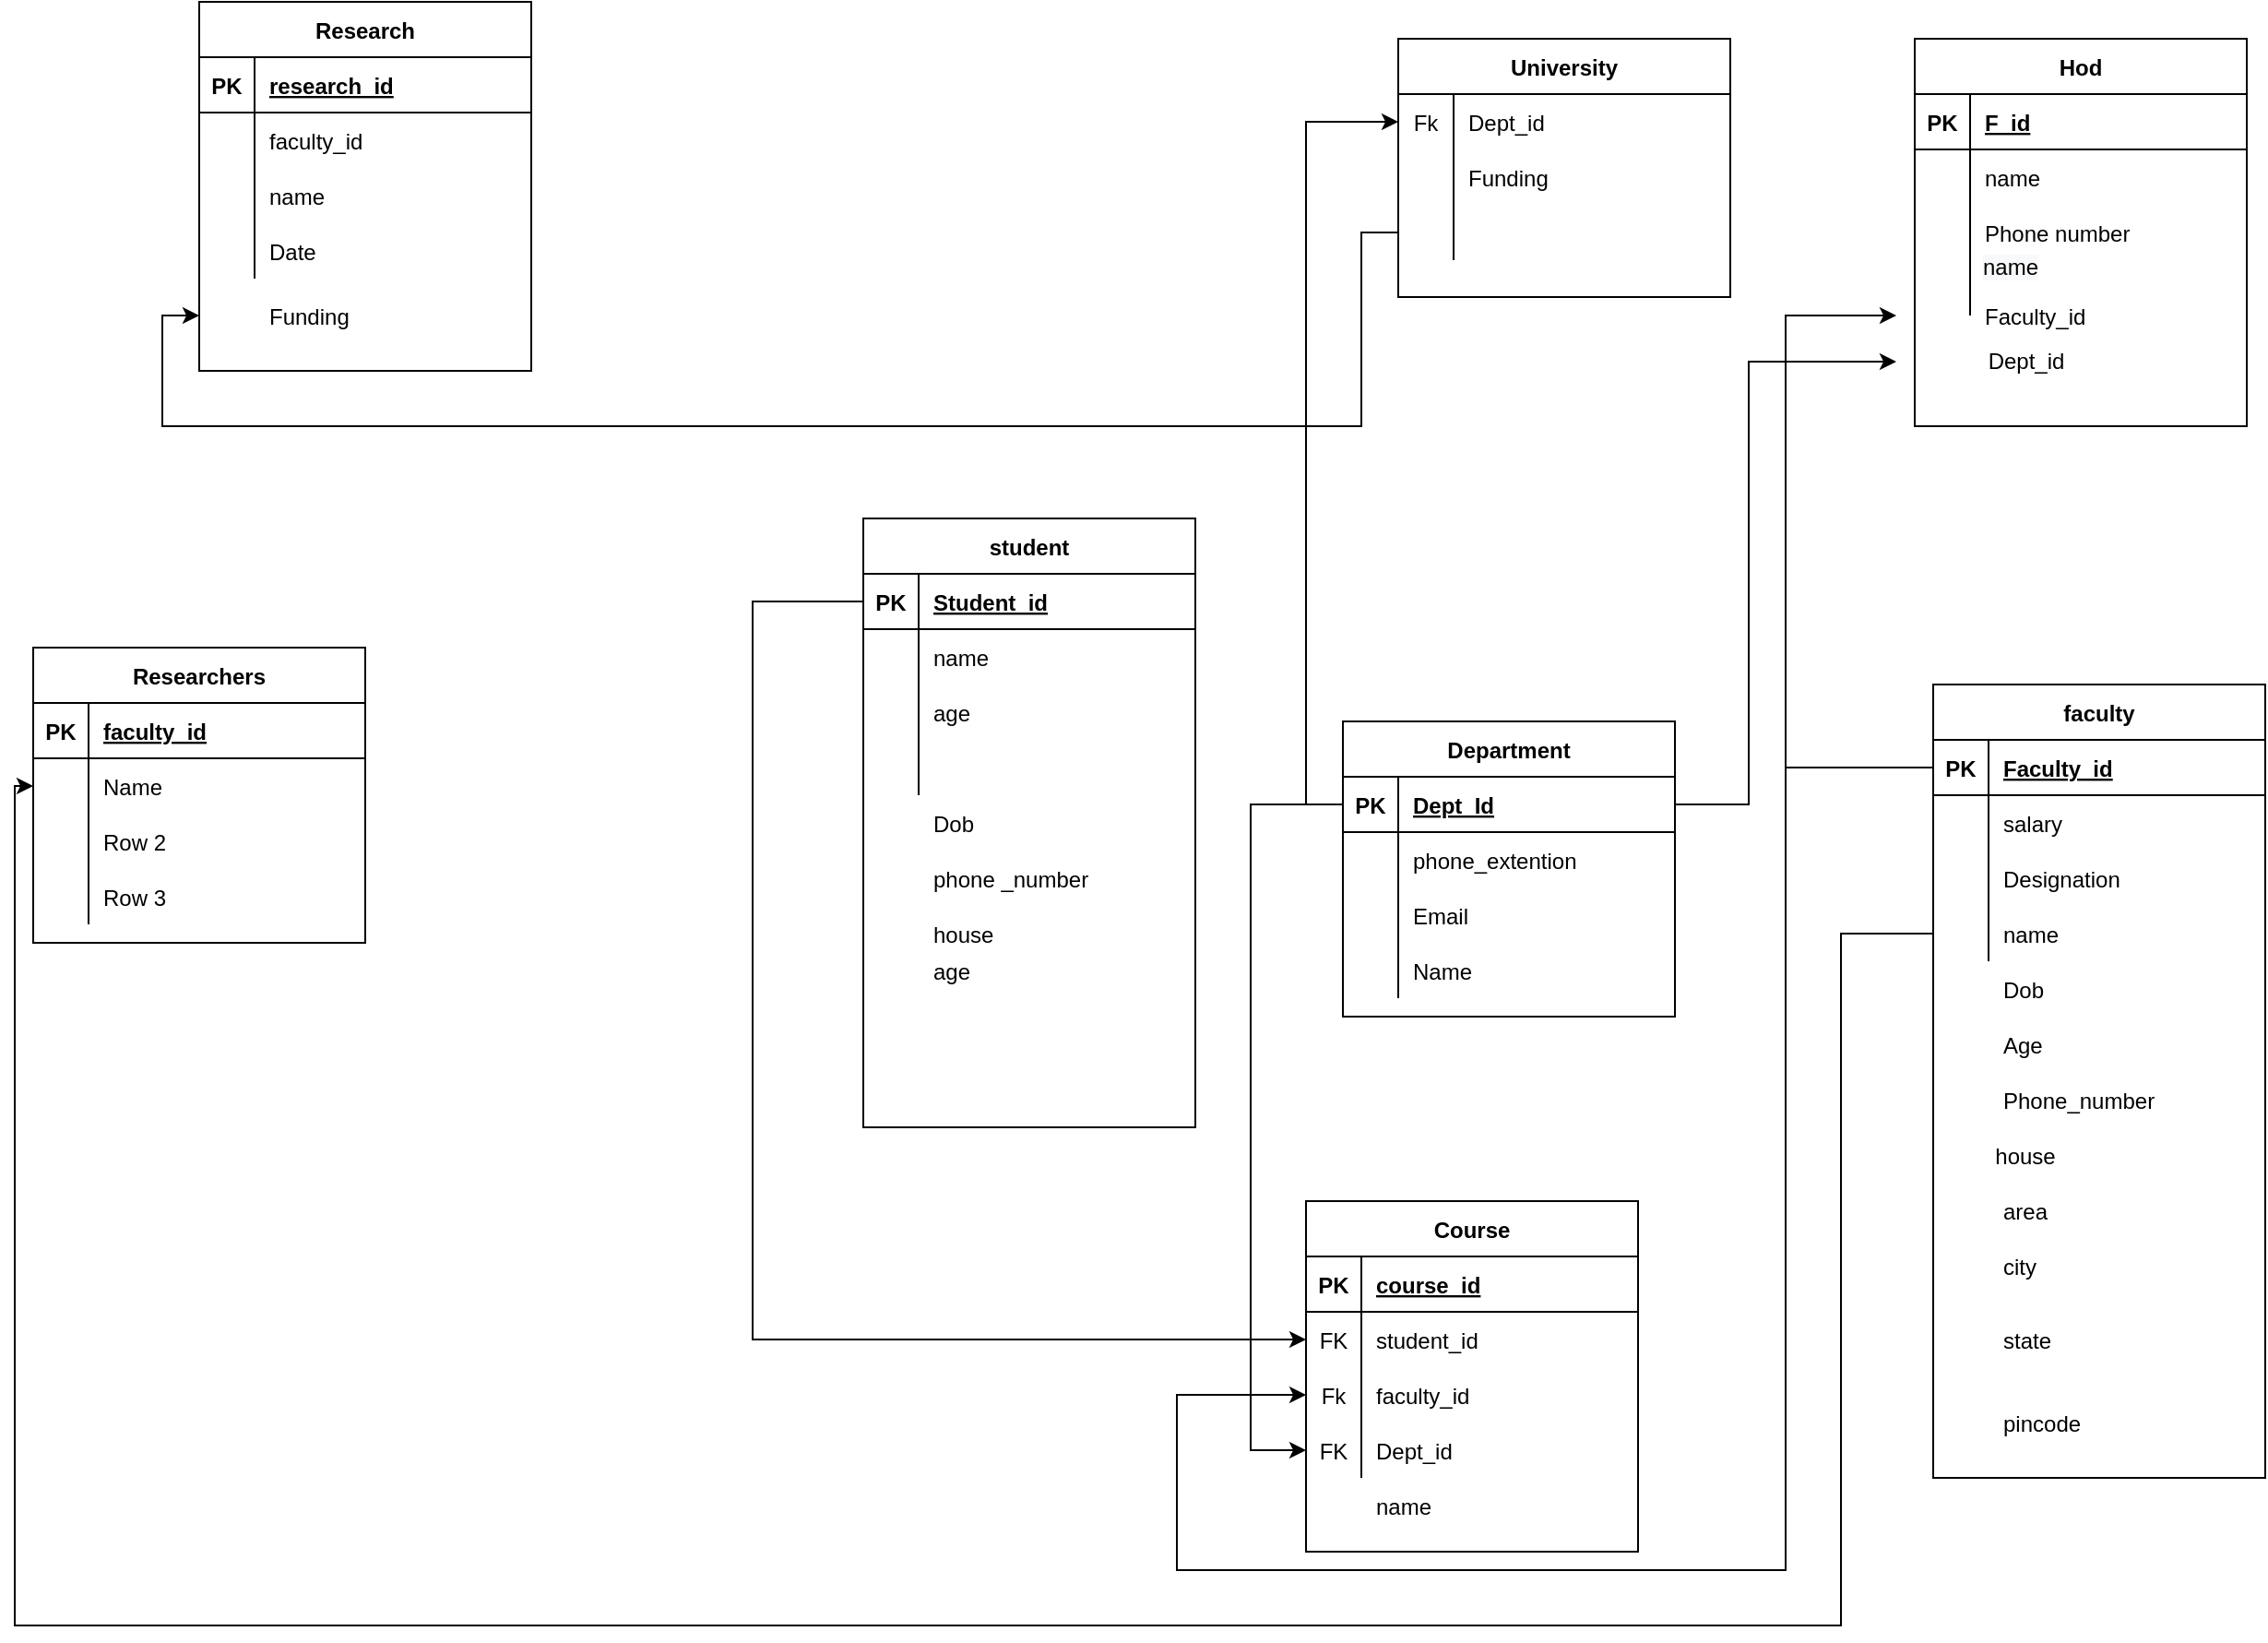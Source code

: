 <mxfile version="14.7.4" type="github">
  <diagram id="AIzQV7zUeaNafmBLSvh0" name="Page-1">
    <mxGraphModel dx="2475" dy="935" grid="1" gridSize="10" guides="1" tooltips="1" connect="1" arrows="1" fold="1" page="1" pageScale="1" pageWidth="850" pageHeight="1100" math="0" shadow="0">
      <root>
        <mxCell id="0" />
        <mxCell id="1" parent="0" />
        <mxCell id="xS_lr7cDpIve7zk9qNYF-29" value="student" style="shape=table;startSize=30;container=1;collapsible=1;childLayout=tableLayout;fixedRows=1;rowLines=0;fontStyle=1;align=center;resizeLast=1;" parent="1" vertex="1">
          <mxGeometry x="40" y="290" width="180" height="330" as="geometry" />
        </mxCell>
        <mxCell id="xS_lr7cDpIve7zk9qNYF-30" value="" style="shape=partialRectangle;collapsible=0;dropTarget=0;pointerEvents=0;fillColor=none;top=0;left=0;bottom=1;right=0;points=[[0,0.5],[1,0.5]];portConstraint=eastwest;" parent="xS_lr7cDpIve7zk9qNYF-29" vertex="1">
          <mxGeometry y="30" width="180" height="30" as="geometry" />
        </mxCell>
        <mxCell id="xS_lr7cDpIve7zk9qNYF-31" value="PK" style="shape=partialRectangle;connectable=0;fillColor=none;top=0;left=0;bottom=0;right=0;fontStyle=1;overflow=hidden;" parent="xS_lr7cDpIve7zk9qNYF-30" vertex="1">
          <mxGeometry width="30" height="30" as="geometry" />
        </mxCell>
        <mxCell id="xS_lr7cDpIve7zk9qNYF-32" value="Student_id" style="shape=partialRectangle;connectable=0;fillColor=none;top=0;left=0;bottom=0;right=0;align=left;spacingLeft=6;fontStyle=5;overflow=hidden;" parent="xS_lr7cDpIve7zk9qNYF-30" vertex="1">
          <mxGeometry x="30" width="150" height="30" as="geometry" />
        </mxCell>
        <mxCell id="xS_lr7cDpIve7zk9qNYF-33" value="" style="shape=partialRectangle;collapsible=0;dropTarget=0;pointerEvents=0;fillColor=none;top=0;left=0;bottom=0;right=0;points=[[0,0.5],[1,0.5]];portConstraint=eastwest;" parent="xS_lr7cDpIve7zk9qNYF-29" vertex="1">
          <mxGeometry y="60" width="180" height="30" as="geometry" />
        </mxCell>
        <mxCell id="xS_lr7cDpIve7zk9qNYF-34" value="" style="shape=partialRectangle;connectable=0;fillColor=none;top=0;left=0;bottom=0;right=0;editable=1;overflow=hidden;" parent="xS_lr7cDpIve7zk9qNYF-33" vertex="1">
          <mxGeometry width="30" height="30" as="geometry" />
        </mxCell>
        <mxCell id="xS_lr7cDpIve7zk9qNYF-35" value="name" style="shape=partialRectangle;connectable=0;fillColor=none;top=0;left=0;bottom=0;right=0;align=left;spacingLeft=6;overflow=hidden;" parent="xS_lr7cDpIve7zk9qNYF-33" vertex="1">
          <mxGeometry x="30" width="150" height="30" as="geometry" />
        </mxCell>
        <mxCell id="xS_lr7cDpIve7zk9qNYF-36" value="" style="shape=partialRectangle;collapsible=0;dropTarget=0;pointerEvents=0;fillColor=none;top=0;left=0;bottom=0;right=0;points=[[0,0.5],[1,0.5]];portConstraint=eastwest;" parent="xS_lr7cDpIve7zk9qNYF-29" vertex="1">
          <mxGeometry y="90" width="180" height="30" as="geometry" />
        </mxCell>
        <mxCell id="xS_lr7cDpIve7zk9qNYF-37" value="" style="shape=partialRectangle;connectable=0;fillColor=none;top=0;left=0;bottom=0;right=0;editable=1;overflow=hidden;" parent="xS_lr7cDpIve7zk9qNYF-36" vertex="1">
          <mxGeometry width="30" height="30" as="geometry" />
        </mxCell>
        <mxCell id="xS_lr7cDpIve7zk9qNYF-38" value="age" style="shape=partialRectangle;connectable=0;fillColor=none;top=0;left=0;bottom=0;right=0;align=left;spacingLeft=6;overflow=hidden;" parent="xS_lr7cDpIve7zk9qNYF-36" vertex="1">
          <mxGeometry x="30" width="150" height="30" as="geometry" />
        </mxCell>
        <mxCell id="xS_lr7cDpIve7zk9qNYF-39" value="" style="shape=partialRectangle;collapsible=0;dropTarget=0;pointerEvents=0;fillColor=none;top=0;left=0;bottom=0;right=0;points=[[0,0.5],[1,0.5]];portConstraint=eastwest;" parent="xS_lr7cDpIve7zk9qNYF-29" vertex="1">
          <mxGeometry y="120" width="180" height="30" as="geometry" />
        </mxCell>
        <mxCell id="xS_lr7cDpIve7zk9qNYF-40" value="" style="shape=partialRectangle;connectable=0;fillColor=none;top=0;left=0;bottom=0;right=0;editable=1;overflow=hidden;" parent="xS_lr7cDpIve7zk9qNYF-39" vertex="1">
          <mxGeometry width="30" height="30" as="geometry" />
        </mxCell>
        <mxCell id="xS_lr7cDpIve7zk9qNYF-41" value="" style="shape=partialRectangle;connectable=0;fillColor=none;top=0;left=0;bottom=0;right=0;align=left;spacingLeft=6;overflow=hidden;" parent="xS_lr7cDpIve7zk9qNYF-39" vertex="1">
          <mxGeometry x="30" width="150" height="30" as="geometry" />
        </mxCell>
        <mxCell id="xS_lr7cDpIve7zk9qNYF-46" value="faculty" style="shape=table;startSize=30;container=1;collapsible=1;childLayout=tableLayout;fixedRows=1;rowLines=0;fontStyle=1;align=center;resizeLast=1;" parent="1" vertex="1">
          <mxGeometry x="620" y="380" width="180" height="430" as="geometry" />
        </mxCell>
        <mxCell id="xS_lr7cDpIve7zk9qNYF-47" value="" style="shape=partialRectangle;collapsible=0;dropTarget=0;pointerEvents=0;fillColor=none;top=0;left=0;bottom=1;right=0;points=[[0,0.5],[1,0.5]];portConstraint=eastwest;" parent="xS_lr7cDpIve7zk9qNYF-46" vertex="1">
          <mxGeometry y="30" width="180" height="30" as="geometry" />
        </mxCell>
        <mxCell id="xS_lr7cDpIve7zk9qNYF-48" value="PK" style="shape=partialRectangle;connectable=0;fillColor=none;top=0;left=0;bottom=0;right=0;fontStyle=1;overflow=hidden;" parent="xS_lr7cDpIve7zk9qNYF-47" vertex="1">
          <mxGeometry width="30" height="30" as="geometry" />
        </mxCell>
        <mxCell id="xS_lr7cDpIve7zk9qNYF-49" value="Faculty_id" style="shape=partialRectangle;connectable=0;fillColor=none;top=0;left=0;bottom=0;right=0;align=left;spacingLeft=6;fontStyle=5;overflow=hidden;" parent="xS_lr7cDpIve7zk9qNYF-47" vertex="1">
          <mxGeometry x="30" width="150" height="30" as="geometry" />
        </mxCell>
        <mxCell id="xS_lr7cDpIve7zk9qNYF-50" value="" style="shape=partialRectangle;collapsible=0;dropTarget=0;pointerEvents=0;fillColor=none;top=0;left=0;bottom=0;right=0;points=[[0,0.5],[1,0.5]];portConstraint=eastwest;" parent="xS_lr7cDpIve7zk9qNYF-46" vertex="1">
          <mxGeometry y="60" width="180" height="30" as="geometry" />
        </mxCell>
        <mxCell id="xS_lr7cDpIve7zk9qNYF-51" value="" style="shape=partialRectangle;connectable=0;fillColor=none;top=0;left=0;bottom=0;right=0;editable=1;overflow=hidden;" parent="xS_lr7cDpIve7zk9qNYF-50" vertex="1">
          <mxGeometry width="30" height="30" as="geometry" />
        </mxCell>
        <mxCell id="xS_lr7cDpIve7zk9qNYF-52" value="salary" style="shape=partialRectangle;connectable=0;fillColor=none;top=0;left=0;bottom=0;right=0;align=left;spacingLeft=6;overflow=hidden;" parent="xS_lr7cDpIve7zk9qNYF-50" vertex="1">
          <mxGeometry x="30" width="150" height="30" as="geometry" />
        </mxCell>
        <mxCell id="xS_lr7cDpIve7zk9qNYF-53" value="" style="shape=partialRectangle;collapsible=0;dropTarget=0;pointerEvents=0;fillColor=none;top=0;left=0;bottom=0;right=0;points=[[0,0.5],[1,0.5]];portConstraint=eastwest;" parent="xS_lr7cDpIve7zk9qNYF-46" vertex="1">
          <mxGeometry y="90" width="180" height="30" as="geometry" />
        </mxCell>
        <mxCell id="xS_lr7cDpIve7zk9qNYF-54" value="" style="shape=partialRectangle;connectable=0;fillColor=none;top=0;left=0;bottom=0;right=0;editable=1;overflow=hidden;" parent="xS_lr7cDpIve7zk9qNYF-53" vertex="1">
          <mxGeometry width="30" height="30" as="geometry" />
        </mxCell>
        <mxCell id="xS_lr7cDpIve7zk9qNYF-55" value="Designation" style="shape=partialRectangle;connectable=0;fillColor=none;top=0;left=0;bottom=0;right=0;align=left;spacingLeft=6;overflow=hidden;" parent="xS_lr7cDpIve7zk9qNYF-53" vertex="1">
          <mxGeometry x="30" width="150" height="30" as="geometry" />
        </mxCell>
        <mxCell id="xS_lr7cDpIve7zk9qNYF-56" value="" style="shape=partialRectangle;collapsible=0;dropTarget=0;pointerEvents=0;fillColor=none;top=0;left=0;bottom=0;right=0;points=[[0,0.5],[1,0.5]];portConstraint=eastwest;" parent="xS_lr7cDpIve7zk9qNYF-46" vertex="1">
          <mxGeometry y="120" width="180" height="30" as="geometry" />
        </mxCell>
        <mxCell id="xS_lr7cDpIve7zk9qNYF-57" value="" style="shape=partialRectangle;connectable=0;fillColor=none;top=0;left=0;bottom=0;right=0;editable=1;overflow=hidden;" parent="xS_lr7cDpIve7zk9qNYF-56" vertex="1">
          <mxGeometry width="30" height="30" as="geometry" />
        </mxCell>
        <mxCell id="xS_lr7cDpIve7zk9qNYF-58" value="name" style="shape=partialRectangle;connectable=0;fillColor=none;top=0;left=0;bottom=0;right=0;align=left;spacingLeft=6;overflow=hidden;" parent="xS_lr7cDpIve7zk9qNYF-56" vertex="1">
          <mxGeometry x="30" width="150" height="30" as="geometry" />
        </mxCell>
        <mxCell id="xS_lr7cDpIve7zk9qNYF-59" value="" style="shape=partialRectangle;collapsible=0;dropTarget=0;pointerEvents=0;fillColor=none;top=0;left=0;bottom=0;right=0;points=[[0,0.5],[1,0.5]];portConstraint=eastwest;" parent="1" vertex="1">
          <mxGeometry x="620" y="530" width="180" height="30" as="geometry" />
        </mxCell>
        <mxCell id="xS_lr7cDpIve7zk9qNYF-60" value="" style="shape=partialRectangle;connectable=0;fillColor=none;top=0;left=0;bottom=0;right=0;editable=1;overflow=hidden;" parent="xS_lr7cDpIve7zk9qNYF-59" vertex="1">
          <mxGeometry width="30" height="30" as="geometry" />
        </mxCell>
        <mxCell id="xS_lr7cDpIve7zk9qNYF-61" value="Dob" style="shape=partialRectangle;connectable=0;fillColor=none;top=0;left=0;bottom=0;right=0;align=left;spacingLeft=6;overflow=hidden;" parent="xS_lr7cDpIve7zk9qNYF-59" vertex="1">
          <mxGeometry x="30" width="150" height="30" as="geometry" />
        </mxCell>
        <mxCell id="xS_lr7cDpIve7zk9qNYF-62" value="" style="shape=partialRectangle;collapsible=0;dropTarget=0;pointerEvents=0;fillColor=none;top=0;left=0;bottom=0;right=0;points=[[0,0.5],[1,0.5]];portConstraint=eastwest;" parent="1" vertex="1">
          <mxGeometry x="620" y="560" width="180" height="30" as="geometry" />
        </mxCell>
        <mxCell id="xS_lr7cDpIve7zk9qNYF-63" value="" style="shape=partialRectangle;connectable=0;fillColor=none;top=0;left=0;bottom=0;right=0;editable=1;overflow=hidden;" parent="xS_lr7cDpIve7zk9qNYF-62" vertex="1">
          <mxGeometry width="30" height="30" as="geometry" />
        </mxCell>
        <mxCell id="xS_lr7cDpIve7zk9qNYF-64" value="" style="shape=partialRectangle;connectable=0;fillColor=none;top=0;left=0;bottom=0;right=0;align=left;spacingLeft=6;overflow=hidden;" parent="xS_lr7cDpIve7zk9qNYF-62" vertex="1">
          <mxGeometry x="30" width="150" height="30" as="geometry" />
        </mxCell>
        <mxCell id="xS_lr7cDpIve7zk9qNYF-65" value="Course" style="shape=table;startSize=30;container=1;collapsible=1;childLayout=tableLayout;fixedRows=1;rowLines=0;fontStyle=1;align=center;resizeLast=1;" parent="1" vertex="1">
          <mxGeometry x="280" y="660" width="180" height="190" as="geometry" />
        </mxCell>
        <mxCell id="xS_lr7cDpIve7zk9qNYF-66" value="" style="shape=partialRectangle;collapsible=0;dropTarget=0;pointerEvents=0;fillColor=none;top=0;left=0;bottom=1;right=0;points=[[0,0.5],[1,0.5]];portConstraint=eastwest;" parent="xS_lr7cDpIve7zk9qNYF-65" vertex="1">
          <mxGeometry y="30" width="180" height="30" as="geometry" />
        </mxCell>
        <mxCell id="xS_lr7cDpIve7zk9qNYF-67" value="PK" style="shape=partialRectangle;connectable=0;fillColor=none;top=0;left=0;bottom=0;right=0;fontStyle=1;overflow=hidden;" parent="xS_lr7cDpIve7zk9qNYF-66" vertex="1">
          <mxGeometry width="30" height="30" as="geometry" />
        </mxCell>
        <mxCell id="xS_lr7cDpIve7zk9qNYF-68" value="course_id" style="shape=partialRectangle;connectable=0;fillColor=none;top=0;left=0;bottom=0;right=0;align=left;spacingLeft=6;fontStyle=5;overflow=hidden;" parent="xS_lr7cDpIve7zk9qNYF-66" vertex="1">
          <mxGeometry x="30" width="150" height="30" as="geometry" />
        </mxCell>
        <mxCell id="xS_lr7cDpIve7zk9qNYF-69" value="" style="shape=partialRectangle;collapsible=0;dropTarget=0;pointerEvents=0;fillColor=none;top=0;left=0;bottom=0;right=0;points=[[0,0.5],[1,0.5]];portConstraint=eastwest;" parent="xS_lr7cDpIve7zk9qNYF-65" vertex="1">
          <mxGeometry y="60" width="180" height="30" as="geometry" />
        </mxCell>
        <mxCell id="xS_lr7cDpIve7zk9qNYF-70" value="FK" style="shape=partialRectangle;connectable=0;fillColor=none;top=0;left=0;bottom=0;right=0;editable=1;overflow=hidden;" parent="xS_lr7cDpIve7zk9qNYF-69" vertex="1">
          <mxGeometry width="30" height="30" as="geometry" />
        </mxCell>
        <mxCell id="xS_lr7cDpIve7zk9qNYF-71" value="student_id" style="shape=partialRectangle;connectable=0;fillColor=none;top=0;left=0;bottom=0;right=0;align=left;spacingLeft=6;overflow=hidden;" parent="xS_lr7cDpIve7zk9qNYF-69" vertex="1">
          <mxGeometry x="30" width="150" height="30" as="geometry" />
        </mxCell>
        <mxCell id="xS_lr7cDpIve7zk9qNYF-72" value="" style="shape=partialRectangle;collapsible=0;dropTarget=0;pointerEvents=0;fillColor=none;top=0;left=0;bottom=0;right=0;points=[[0,0.5],[1,0.5]];portConstraint=eastwest;" parent="xS_lr7cDpIve7zk9qNYF-65" vertex="1">
          <mxGeometry y="90" width="180" height="30" as="geometry" />
        </mxCell>
        <mxCell id="xS_lr7cDpIve7zk9qNYF-73" value="Fk" style="shape=partialRectangle;connectable=0;fillColor=none;top=0;left=0;bottom=0;right=0;editable=1;overflow=hidden;" parent="xS_lr7cDpIve7zk9qNYF-72" vertex="1">
          <mxGeometry width="30" height="30" as="geometry" />
        </mxCell>
        <mxCell id="xS_lr7cDpIve7zk9qNYF-74" value="faculty_id" style="shape=partialRectangle;connectable=0;fillColor=none;top=0;left=0;bottom=0;right=0;align=left;spacingLeft=6;overflow=hidden;" parent="xS_lr7cDpIve7zk9qNYF-72" vertex="1">
          <mxGeometry x="30" width="150" height="30" as="geometry" />
        </mxCell>
        <mxCell id="xS_lr7cDpIve7zk9qNYF-75" value="" style="shape=partialRectangle;collapsible=0;dropTarget=0;pointerEvents=0;fillColor=none;top=0;left=0;bottom=0;right=0;points=[[0,0.5],[1,0.5]];portConstraint=eastwest;" parent="xS_lr7cDpIve7zk9qNYF-65" vertex="1">
          <mxGeometry y="120" width="180" height="30" as="geometry" />
        </mxCell>
        <mxCell id="xS_lr7cDpIve7zk9qNYF-76" value="FK" style="shape=partialRectangle;connectable=0;fillColor=none;top=0;left=0;bottom=0;right=0;editable=1;overflow=hidden;" parent="xS_lr7cDpIve7zk9qNYF-75" vertex="1">
          <mxGeometry width="30" height="30" as="geometry" />
        </mxCell>
        <mxCell id="xS_lr7cDpIve7zk9qNYF-77" value="Dept_id" style="shape=partialRectangle;connectable=0;fillColor=none;top=0;left=0;bottom=0;right=0;align=left;spacingLeft=6;overflow=hidden;" parent="xS_lr7cDpIve7zk9qNYF-75" vertex="1">
          <mxGeometry x="30" width="150" height="30" as="geometry" />
        </mxCell>
        <mxCell id="xS_lr7cDpIve7zk9qNYF-78" value="" style="shape=partialRectangle;collapsible=0;dropTarget=0;pointerEvents=0;fillColor=none;top=0;left=0;bottom=0;right=0;points=[[0,0.5],[1,0.5]];portConstraint=eastwest;" parent="1" vertex="1">
          <mxGeometry x="40" y="440" width="180" height="30" as="geometry" />
        </mxCell>
        <mxCell id="xS_lr7cDpIve7zk9qNYF-79" value="" style="shape=partialRectangle;connectable=0;fillColor=none;top=0;left=0;bottom=0;right=0;editable=1;overflow=hidden;" parent="xS_lr7cDpIve7zk9qNYF-78" vertex="1">
          <mxGeometry width="30" height="30" as="geometry" />
        </mxCell>
        <mxCell id="xS_lr7cDpIve7zk9qNYF-80" value="Dob" style="shape=partialRectangle;connectable=0;fillColor=none;top=0;left=0;bottom=0;right=0;align=left;spacingLeft=6;overflow=hidden;" parent="xS_lr7cDpIve7zk9qNYF-78" vertex="1">
          <mxGeometry x="30" width="150" height="30" as="geometry" />
        </mxCell>
        <mxCell id="xS_lr7cDpIve7zk9qNYF-81" value="" style="shape=partialRectangle;collapsible=0;dropTarget=0;pointerEvents=0;fillColor=none;top=0;left=0;bottom=0;right=0;points=[[0,0.5],[1,0.5]];portConstraint=eastwest;" parent="1" vertex="1">
          <mxGeometry x="40" y="470" width="180" height="30" as="geometry" />
        </mxCell>
        <mxCell id="xS_lr7cDpIve7zk9qNYF-82" value="" style="shape=partialRectangle;connectable=0;fillColor=none;top=0;left=0;bottom=0;right=0;editable=1;overflow=hidden;" parent="xS_lr7cDpIve7zk9qNYF-81" vertex="1">
          <mxGeometry width="30" height="30" as="geometry" />
        </mxCell>
        <mxCell id="xS_lr7cDpIve7zk9qNYF-83" value="phone _number" style="shape=partialRectangle;connectable=0;fillColor=none;top=0;left=0;bottom=0;right=0;align=left;spacingLeft=6;overflow=hidden;" parent="xS_lr7cDpIve7zk9qNYF-81" vertex="1">
          <mxGeometry x="30" width="150" height="30" as="geometry" />
        </mxCell>
        <mxCell id="xS_lr7cDpIve7zk9qNYF-84" value="" style="shape=partialRectangle;collapsible=0;dropTarget=0;pointerEvents=0;fillColor=none;top=0;left=0;bottom=0;right=0;points=[[0,0.5],[1,0.5]];portConstraint=eastwest;" parent="1" vertex="1">
          <mxGeometry x="620" y="560" width="180" height="30" as="geometry" />
        </mxCell>
        <mxCell id="xS_lr7cDpIve7zk9qNYF-85" value="" style="shape=partialRectangle;connectable=0;fillColor=none;top=0;left=0;bottom=0;right=0;editable=1;overflow=hidden;" parent="xS_lr7cDpIve7zk9qNYF-84" vertex="1">
          <mxGeometry width="30" height="30" as="geometry" />
        </mxCell>
        <mxCell id="xS_lr7cDpIve7zk9qNYF-86" value="Age" style="shape=partialRectangle;connectable=0;fillColor=none;top=0;left=0;bottom=0;right=0;align=left;spacingLeft=6;overflow=hidden;" parent="xS_lr7cDpIve7zk9qNYF-84" vertex="1">
          <mxGeometry x="30" width="150" height="30" as="geometry" />
        </mxCell>
        <mxCell id="xS_lr7cDpIve7zk9qNYF-100" value="Department" style="shape=table;startSize=30;container=1;collapsible=1;childLayout=tableLayout;fixedRows=1;rowLines=0;fontStyle=1;align=center;resizeLast=1;" parent="1" vertex="1">
          <mxGeometry x="300" y="400" width="180" height="160" as="geometry" />
        </mxCell>
        <mxCell id="xS_lr7cDpIve7zk9qNYF-101" value="" style="shape=partialRectangle;collapsible=0;dropTarget=0;pointerEvents=0;fillColor=none;top=0;left=0;bottom=1;right=0;points=[[0,0.5],[1,0.5]];portConstraint=eastwest;" parent="xS_lr7cDpIve7zk9qNYF-100" vertex="1">
          <mxGeometry y="30" width="180" height="30" as="geometry" />
        </mxCell>
        <mxCell id="xS_lr7cDpIve7zk9qNYF-102" value="PK" style="shape=partialRectangle;connectable=0;fillColor=none;top=0;left=0;bottom=0;right=0;fontStyle=1;overflow=hidden;" parent="xS_lr7cDpIve7zk9qNYF-101" vertex="1">
          <mxGeometry width="30" height="30" as="geometry" />
        </mxCell>
        <mxCell id="xS_lr7cDpIve7zk9qNYF-103" value="Dept_Id" style="shape=partialRectangle;connectable=0;fillColor=none;top=0;left=0;bottom=0;right=0;align=left;spacingLeft=6;fontStyle=5;overflow=hidden;" parent="xS_lr7cDpIve7zk9qNYF-101" vertex="1">
          <mxGeometry x="30" width="150" height="30" as="geometry" />
        </mxCell>
        <mxCell id="xS_lr7cDpIve7zk9qNYF-104" value="" style="shape=partialRectangle;collapsible=0;dropTarget=0;pointerEvents=0;fillColor=none;top=0;left=0;bottom=0;right=0;points=[[0,0.5],[1,0.5]];portConstraint=eastwest;" parent="xS_lr7cDpIve7zk9qNYF-100" vertex="1">
          <mxGeometry y="60" width="180" height="30" as="geometry" />
        </mxCell>
        <mxCell id="xS_lr7cDpIve7zk9qNYF-105" value="" style="shape=partialRectangle;connectable=0;fillColor=none;top=0;left=0;bottom=0;right=0;editable=1;overflow=hidden;" parent="xS_lr7cDpIve7zk9qNYF-104" vertex="1">
          <mxGeometry width="30" height="30" as="geometry" />
        </mxCell>
        <mxCell id="xS_lr7cDpIve7zk9qNYF-106" value="phone_extention" style="shape=partialRectangle;connectable=0;fillColor=none;top=0;left=0;bottom=0;right=0;align=left;spacingLeft=6;overflow=hidden;" parent="xS_lr7cDpIve7zk9qNYF-104" vertex="1">
          <mxGeometry x="30" width="150" height="30" as="geometry" />
        </mxCell>
        <mxCell id="xS_lr7cDpIve7zk9qNYF-107" value="" style="shape=partialRectangle;collapsible=0;dropTarget=0;pointerEvents=0;fillColor=none;top=0;left=0;bottom=0;right=0;points=[[0,0.5],[1,0.5]];portConstraint=eastwest;" parent="xS_lr7cDpIve7zk9qNYF-100" vertex="1">
          <mxGeometry y="90" width="180" height="30" as="geometry" />
        </mxCell>
        <mxCell id="xS_lr7cDpIve7zk9qNYF-108" value="" style="shape=partialRectangle;connectable=0;fillColor=none;top=0;left=0;bottom=0;right=0;editable=1;overflow=hidden;" parent="xS_lr7cDpIve7zk9qNYF-107" vertex="1">
          <mxGeometry width="30" height="30" as="geometry" />
        </mxCell>
        <mxCell id="xS_lr7cDpIve7zk9qNYF-109" value="Email" style="shape=partialRectangle;connectable=0;fillColor=none;top=0;left=0;bottom=0;right=0;align=left;spacingLeft=6;overflow=hidden;" parent="xS_lr7cDpIve7zk9qNYF-107" vertex="1">
          <mxGeometry x="30" width="150" height="30" as="geometry" />
        </mxCell>
        <mxCell id="xS_lr7cDpIve7zk9qNYF-110" value="" style="shape=partialRectangle;collapsible=0;dropTarget=0;pointerEvents=0;fillColor=none;top=0;left=0;bottom=0;right=0;points=[[0,0.5],[1,0.5]];portConstraint=eastwest;" parent="xS_lr7cDpIve7zk9qNYF-100" vertex="1">
          <mxGeometry y="120" width="180" height="30" as="geometry" />
        </mxCell>
        <mxCell id="xS_lr7cDpIve7zk9qNYF-111" value="" style="shape=partialRectangle;connectable=0;fillColor=none;top=0;left=0;bottom=0;right=0;editable=1;overflow=hidden;" parent="xS_lr7cDpIve7zk9qNYF-110" vertex="1">
          <mxGeometry width="30" height="30" as="geometry" />
        </mxCell>
        <mxCell id="xS_lr7cDpIve7zk9qNYF-112" value="Name" style="shape=partialRectangle;connectable=0;fillColor=none;top=0;left=0;bottom=0;right=0;align=left;spacingLeft=6;overflow=hidden;" parent="xS_lr7cDpIve7zk9qNYF-110" vertex="1">
          <mxGeometry x="30" width="150" height="30" as="geometry" />
        </mxCell>
        <mxCell id="xS_lr7cDpIve7zk9qNYF-113" value="University" style="shape=table;startSize=30;container=1;collapsible=1;childLayout=tableLayout;fixedRows=1;rowLines=0;fontStyle=1;align=center;resizeLast=1;" parent="1" vertex="1">
          <mxGeometry x="330" y="30" width="180" height="140" as="geometry" />
        </mxCell>
        <mxCell id="xS_lr7cDpIve7zk9qNYF-117" value="" style="shape=partialRectangle;collapsible=0;dropTarget=0;pointerEvents=0;fillColor=none;top=0;left=0;bottom=0;right=0;points=[[0,0.5],[1,0.5]];portConstraint=eastwest;" parent="xS_lr7cDpIve7zk9qNYF-113" vertex="1">
          <mxGeometry y="30" width="180" height="30" as="geometry" />
        </mxCell>
        <mxCell id="xS_lr7cDpIve7zk9qNYF-118" value="Fk" style="shape=partialRectangle;connectable=0;fillColor=none;top=0;left=0;bottom=0;right=0;editable=1;overflow=hidden;" parent="xS_lr7cDpIve7zk9qNYF-117" vertex="1">
          <mxGeometry width="30" height="30" as="geometry" />
        </mxCell>
        <mxCell id="xS_lr7cDpIve7zk9qNYF-119" value="Dept_id" style="shape=partialRectangle;connectable=0;fillColor=none;top=0;left=0;bottom=0;right=0;align=left;spacingLeft=6;overflow=hidden;" parent="xS_lr7cDpIve7zk9qNYF-117" vertex="1">
          <mxGeometry x="30" width="150" height="30" as="geometry" />
        </mxCell>
        <mxCell id="xS_lr7cDpIve7zk9qNYF-120" value="" style="shape=partialRectangle;collapsible=0;dropTarget=0;pointerEvents=0;fillColor=none;top=0;left=0;bottom=0;right=0;points=[[0,0.5],[1,0.5]];portConstraint=eastwest;" parent="xS_lr7cDpIve7zk9qNYF-113" vertex="1">
          <mxGeometry y="60" width="180" height="30" as="geometry" />
        </mxCell>
        <mxCell id="xS_lr7cDpIve7zk9qNYF-121" value="" style="shape=partialRectangle;connectable=0;fillColor=none;top=0;left=0;bottom=0;right=0;editable=1;overflow=hidden;" parent="xS_lr7cDpIve7zk9qNYF-120" vertex="1">
          <mxGeometry width="30" height="30" as="geometry" />
        </mxCell>
        <mxCell id="xS_lr7cDpIve7zk9qNYF-122" value="Funding" style="shape=partialRectangle;connectable=0;fillColor=none;top=0;left=0;bottom=0;right=0;align=left;spacingLeft=6;overflow=hidden;" parent="xS_lr7cDpIve7zk9qNYF-120" vertex="1">
          <mxGeometry x="30" width="150" height="30" as="geometry" />
        </mxCell>
        <mxCell id="xS_lr7cDpIve7zk9qNYF-123" value="" style="shape=partialRectangle;collapsible=0;dropTarget=0;pointerEvents=0;fillColor=none;top=0;left=0;bottom=0;right=0;points=[[0,0.5],[1,0.5]];portConstraint=eastwest;" parent="xS_lr7cDpIve7zk9qNYF-113" vertex="1">
          <mxGeometry y="90" width="180" height="30" as="geometry" />
        </mxCell>
        <mxCell id="xS_lr7cDpIve7zk9qNYF-124" value="" style="shape=partialRectangle;connectable=0;fillColor=none;top=0;left=0;bottom=0;right=0;editable=1;overflow=hidden;" parent="xS_lr7cDpIve7zk9qNYF-123" vertex="1">
          <mxGeometry width="30" height="30" as="geometry" />
        </mxCell>
        <mxCell id="xS_lr7cDpIve7zk9qNYF-125" value="" style="shape=partialRectangle;connectable=0;fillColor=none;top=0;left=0;bottom=0;right=0;align=left;spacingLeft=6;overflow=hidden;" parent="xS_lr7cDpIve7zk9qNYF-123" vertex="1">
          <mxGeometry x="30" width="150" height="30" as="geometry" />
        </mxCell>
        <mxCell id="xS_lr7cDpIve7zk9qNYF-126" value="name" style="shape=partialRectangle;connectable=0;fillColor=none;top=0;left=0;bottom=0;right=0;align=left;spacingLeft=6;overflow=hidden;" parent="1" vertex="1">
          <mxGeometry x="310" y="810" width="150" height="30" as="geometry" />
        </mxCell>
        <mxCell id="xS_lr7cDpIve7zk9qNYF-127" value="house" style="shape=partialRectangle;collapsible=0;dropTarget=0;pointerEvents=0;fillColor=none;top=0;left=0;bottom=0;right=0;points=[[0,0.5],[1,0.5]];portConstraint=eastwest;" parent="1" vertex="1">
          <mxGeometry x="580" y="620" width="180" height="30" as="geometry" />
        </mxCell>
        <mxCell id="xS_lr7cDpIve7zk9qNYF-128" value="" style="shape=partialRectangle;connectable=0;fillColor=none;top=0;left=0;bottom=0;right=0;editable=1;overflow=hidden;" parent="xS_lr7cDpIve7zk9qNYF-127" vertex="1">
          <mxGeometry width="30" height="30" as="geometry" />
        </mxCell>
        <mxCell id="xS_lr7cDpIve7zk9qNYF-129" value="" style="shape=partialRectangle;connectable=0;fillColor=none;top=0;left=0;bottom=0;right=0;align=left;spacingLeft=6;overflow=hidden;" parent="xS_lr7cDpIve7zk9qNYF-127" vertex="1">
          <mxGeometry x="30" width="150" height="30" as="geometry" />
        </mxCell>
        <mxCell id="xS_lr7cDpIve7zk9qNYF-130" value="" style="shape=partialRectangle;collapsible=0;dropTarget=0;pointerEvents=0;fillColor=none;top=0;left=0;bottom=0;right=0;points=[[0,0.5],[1,0.5]];portConstraint=eastwest;" parent="1" vertex="1">
          <mxGeometry x="620" y="650" width="180" height="30" as="geometry" />
        </mxCell>
        <mxCell id="xS_lr7cDpIve7zk9qNYF-131" value="" style="shape=partialRectangle;connectable=0;fillColor=none;top=0;left=0;bottom=0;right=0;editable=1;overflow=hidden;" parent="xS_lr7cDpIve7zk9qNYF-130" vertex="1">
          <mxGeometry width="30" height="30" as="geometry" />
        </mxCell>
        <mxCell id="xS_lr7cDpIve7zk9qNYF-132" value="area" style="shape=partialRectangle;connectable=0;fillColor=none;top=0;left=0;bottom=0;right=0;align=left;spacingLeft=6;overflow=hidden;" parent="xS_lr7cDpIve7zk9qNYF-130" vertex="1">
          <mxGeometry x="30" width="150" height="30" as="geometry" />
        </mxCell>
        <mxCell id="xS_lr7cDpIve7zk9qNYF-133" value="" style="shape=partialRectangle;collapsible=0;dropTarget=0;pointerEvents=0;fillColor=none;top=0;left=0;bottom=0;right=0;points=[[0,0.5],[1,0.5]];portConstraint=eastwest;" parent="1" vertex="1">
          <mxGeometry x="620" y="770" width="180" height="20" as="geometry" />
        </mxCell>
        <mxCell id="xS_lr7cDpIve7zk9qNYF-134" value="" style="shape=partialRectangle;connectable=0;fillColor=none;top=0;left=0;bottom=0;right=0;editable=1;overflow=hidden;" parent="xS_lr7cDpIve7zk9qNYF-133" vertex="1">
          <mxGeometry width="30" height="20" as="geometry" />
        </mxCell>
        <mxCell id="xS_lr7cDpIve7zk9qNYF-135" value="pincode" style="shape=partialRectangle;connectable=0;fillColor=none;top=0;left=0;bottom=0;right=0;align=left;spacingLeft=6;overflow=hidden;" parent="xS_lr7cDpIve7zk9qNYF-133" vertex="1">
          <mxGeometry x="30" width="150" height="20" as="geometry" />
        </mxCell>
        <mxCell id="xS_lr7cDpIve7zk9qNYF-136" value="" style="shape=partialRectangle;collapsible=0;dropTarget=0;pointerEvents=0;fillColor=none;top=0;left=0;bottom=0;right=0;points=[[0,0.5],[1,0.5]];portConstraint=eastwest;" parent="1" vertex="1">
          <mxGeometry x="620" y="680" width="180" height="30" as="geometry" />
        </mxCell>
        <mxCell id="xS_lr7cDpIve7zk9qNYF-137" value="" style="shape=partialRectangle;connectable=0;fillColor=none;top=0;left=0;bottom=0;right=0;editable=1;overflow=hidden;" parent="xS_lr7cDpIve7zk9qNYF-136" vertex="1">
          <mxGeometry width="30" height="30" as="geometry" />
        </mxCell>
        <mxCell id="xS_lr7cDpIve7zk9qNYF-138" value="city" style="shape=partialRectangle;connectable=0;fillColor=none;top=0;left=0;bottom=0;right=0;align=left;spacingLeft=6;overflow=hidden;" parent="xS_lr7cDpIve7zk9qNYF-136" vertex="1">
          <mxGeometry x="30" width="150" height="30" as="geometry" />
        </mxCell>
        <mxCell id="xS_lr7cDpIve7zk9qNYF-142" value="" style="shape=partialRectangle;collapsible=0;dropTarget=0;pointerEvents=0;fillColor=none;top=0;left=0;bottom=0;right=0;points=[[0,0.5],[1,0.5]];portConstraint=eastwest;" parent="1" vertex="1">
          <mxGeometry x="620" y="720" width="180" height="30" as="geometry" />
        </mxCell>
        <mxCell id="xS_lr7cDpIve7zk9qNYF-143" value="" style="shape=partialRectangle;connectable=0;fillColor=none;top=0;left=0;bottom=0;right=0;editable=1;overflow=hidden;" parent="xS_lr7cDpIve7zk9qNYF-142" vertex="1">
          <mxGeometry width="30" height="30" as="geometry" />
        </mxCell>
        <mxCell id="xS_lr7cDpIve7zk9qNYF-144" value="state" style="shape=partialRectangle;connectable=0;fillColor=none;top=0;left=0;bottom=0;right=0;align=left;spacingLeft=6;overflow=hidden;" parent="xS_lr7cDpIve7zk9qNYF-142" vertex="1">
          <mxGeometry x="30" width="150" height="30" as="geometry" />
        </mxCell>
        <mxCell id="xS_lr7cDpIve7zk9qNYF-145" value="" style="shape=partialRectangle;collapsible=0;dropTarget=0;pointerEvents=0;fillColor=none;top=0;left=0;bottom=0;right=0;points=[[0,0.5],[1,0.5]];portConstraint=eastwest;" parent="1" vertex="1">
          <mxGeometry x="620" y="590" width="180" height="30" as="geometry" />
        </mxCell>
        <mxCell id="xS_lr7cDpIve7zk9qNYF-146" value="" style="shape=partialRectangle;connectable=0;fillColor=none;top=0;left=0;bottom=0;right=0;editable=1;overflow=hidden;" parent="xS_lr7cDpIve7zk9qNYF-145" vertex="1">
          <mxGeometry width="30" height="30" as="geometry" />
        </mxCell>
        <mxCell id="xS_lr7cDpIve7zk9qNYF-147" value="Phone_number" style="shape=partialRectangle;connectable=0;fillColor=none;top=0;left=0;bottom=0;right=0;align=left;spacingLeft=6;overflow=hidden;" parent="xS_lr7cDpIve7zk9qNYF-145" vertex="1">
          <mxGeometry x="30" width="150" height="30" as="geometry" />
        </mxCell>
        <mxCell id="xS_lr7cDpIve7zk9qNYF-150" value="" style="shape=partialRectangle;collapsible=0;dropTarget=0;pointerEvents=0;fillColor=none;top=0;left=0;bottom=0;right=0;points=[[0,0.5],[1,0.5]];portConstraint=eastwest;" parent="1" vertex="1">
          <mxGeometry x="40" y="500" width="180" height="30" as="geometry" />
        </mxCell>
        <mxCell id="xS_lr7cDpIve7zk9qNYF-151" value="" style="shape=partialRectangle;connectable=0;fillColor=none;top=0;left=0;bottom=0;right=0;editable=1;overflow=hidden;" parent="xS_lr7cDpIve7zk9qNYF-150" vertex="1">
          <mxGeometry width="30" height="30" as="geometry" />
        </mxCell>
        <mxCell id="xS_lr7cDpIve7zk9qNYF-152" value="house" style="shape=partialRectangle;connectable=0;fillColor=none;top=0;left=0;bottom=0;right=0;align=left;spacingLeft=6;overflow=hidden;" parent="xS_lr7cDpIve7zk9qNYF-150" vertex="1">
          <mxGeometry x="30" width="150" height="30" as="geometry" />
        </mxCell>
        <mxCell id="xS_lr7cDpIve7zk9qNYF-153" value="" style="shape=partialRectangle;collapsible=0;dropTarget=0;pointerEvents=0;fillColor=none;top=0;left=0;bottom=0;right=0;points=[[0,0.5],[1,0.5]];portConstraint=eastwest;" parent="1" vertex="1">
          <mxGeometry x="40" y="520" width="180" height="30" as="geometry" />
        </mxCell>
        <mxCell id="xS_lr7cDpIve7zk9qNYF-154" value="" style="shape=partialRectangle;connectable=0;fillColor=none;top=0;left=0;bottom=0;right=0;editable=1;overflow=hidden;" parent="xS_lr7cDpIve7zk9qNYF-153" vertex="1">
          <mxGeometry width="30" height="30" as="geometry" />
        </mxCell>
        <mxCell id="xS_lr7cDpIve7zk9qNYF-155" value="age" style="shape=partialRectangle;connectable=0;fillColor=none;top=0;left=0;bottom=0;right=0;align=left;spacingLeft=6;overflow=hidden;" parent="xS_lr7cDpIve7zk9qNYF-153" vertex="1">
          <mxGeometry x="30" width="150" height="30" as="geometry" />
        </mxCell>
        <mxCell id="xS_lr7cDpIve7zk9qNYF-156" style="edgeStyle=orthogonalEdgeStyle;rounded=0;orthogonalLoop=1;jettySize=auto;html=1;exitX=0;exitY=0.5;exitDx=0;exitDy=0;entryX=0;entryY=0.5;entryDx=0;entryDy=0;" parent="1" source="xS_lr7cDpIve7zk9qNYF-30" target="xS_lr7cDpIve7zk9qNYF-69" edge="1">
          <mxGeometry relative="1" as="geometry">
            <mxPoint x="270" y="740" as="targetPoint" />
            <Array as="points">
              <mxPoint x="-20" y="335" />
              <mxPoint x="-20" y="735" />
            </Array>
          </mxGeometry>
        </mxCell>
        <mxCell id="xS_lr7cDpIve7zk9qNYF-157" style="edgeStyle=orthogonalEdgeStyle;rounded=0;orthogonalLoop=1;jettySize=auto;html=1;exitX=0;exitY=0.5;exitDx=0;exitDy=0;entryX=0;entryY=0.5;entryDx=0;entryDy=0;" parent="1" source="xS_lr7cDpIve7zk9qNYF-47" target="xS_lr7cDpIve7zk9qNYF-72" edge="1">
          <mxGeometry relative="1" as="geometry">
            <mxPoint x="210" y="760" as="targetPoint" />
            <Array as="points">
              <mxPoint x="540" y="425" />
              <mxPoint x="540" y="860" />
              <mxPoint x="210" y="860" />
              <mxPoint x="210" y="765" />
            </Array>
          </mxGeometry>
        </mxCell>
        <mxCell id="xS_lr7cDpIve7zk9qNYF-159" style="edgeStyle=orthogonalEdgeStyle;rounded=0;orthogonalLoop=1;jettySize=auto;html=1;exitX=0;exitY=0.5;exitDx=0;exitDy=0;entryX=0;entryY=0.5;entryDx=0;entryDy=0;" parent="1" source="xS_lr7cDpIve7zk9qNYF-101" target="xS_lr7cDpIve7zk9qNYF-75" edge="1">
          <mxGeometry relative="1" as="geometry">
            <mxPoint x="240" y="800" as="targetPoint" />
            <Array as="points">
              <mxPoint x="250" y="445" />
              <mxPoint x="250" y="795" />
            </Array>
          </mxGeometry>
        </mxCell>
        <mxCell id="xS_lr7cDpIve7zk9qNYF-160" value="Hod" style="shape=table;startSize=30;container=1;collapsible=1;childLayout=tableLayout;fixedRows=1;rowLines=0;fontStyle=1;align=center;resizeLast=1;" parent="1" vertex="1">
          <mxGeometry x="610" y="30" width="180" height="210" as="geometry" />
        </mxCell>
        <mxCell id="xS_lr7cDpIve7zk9qNYF-161" value="" style="shape=partialRectangle;collapsible=0;dropTarget=0;pointerEvents=0;fillColor=none;top=0;left=0;bottom=1;right=0;points=[[0,0.5],[1,0.5]];portConstraint=eastwest;" parent="xS_lr7cDpIve7zk9qNYF-160" vertex="1">
          <mxGeometry y="30" width="180" height="30" as="geometry" />
        </mxCell>
        <mxCell id="xS_lr7cDpIve7zk9qNYF-162" value="PK" style="shape=partialRectangle;connectable=0;fillColor=none;top=0;left=0;bottom=0;right=0;fontStyle=1;overflow=hidden;" parent="xS_lr7cDpIve7zk9qNYF-161" vertex="1">
          <mxGeometry width="30" height="30" as="geometry" />
        </mxCell>
        <mxCell id="xS_lr7cDpIve7zk9qNYF-163" value="F_id" style="shape=partialRectangle;connectable=0;fillColor=none;top=0;left=0;bottom=0;right=0;align=left;spacingLeft=6;fontStyle=5;overflow=hidden;" parent="xS_lr7cDpIve7zk9qNYF-161" vertex="1">
          <mxGeometry x="30" width="150" height="30" as="geometry" />
        </mxCell>
        <mxCell id="xS_lr7cDpIve7zk9qNYF-164" value="" style="shape=partialRectangle;collapsible=0;dropTarget=0;pointerEvents=0;fillColor=none;top=0;left=0;bottom=0;right=0;points=[[0,0.5],[1,0.5]];portConstraint=eastwest;" parent="xS_lr7cDpIve7zk9qNYF-160" vertex="1">
          <mxGeometry y="60" width="180" height="30" as="geometry" />
        </mxCell>
        <mxCell id="xS_lr7cDpIve7zk9qNYF-165" value="" style="shape=partialRectangle;connectable=0;fillColor=none;top=0;left=0;bottom=0;right=0;editable=1;overflow=hidden;" parent="xS_lr7cDpIve7zk9qNYF-164" vertex="1">
          <mxGeometry width="30" height="30" as="geometry" />
        </mxCell>
        <mxCell id="xS_lr7cDpIve7zk9qNYF-166" value="name" style="shape=partialRectangle;connectable=0;fillColor=none;top=0;left=0;bottom=0;right=0;align=left;spacingLeft=6;overflow=hidden;" parent="xS_lr7cDpIve7zk9qNYF-164" vertex="1">
          <mxGeometry x="30" width="150" height="30" as="geometry" />
        </mxCell>
        <mxCell id="xS_lr7cDpIve7zk9qNYF-167" value="" style="shape=partialRectangle;collapsible=0;dropTarget=0;pointerEvents=0;fillColor=none;top=0;left=0;bottom=0;right=0;points=[[0,0.5],[1,0.5]];portConstraint=eastwest;" parent="xS_lr7cDpIve7zk9qNYF-160" vertex="1">
          <mxGeometry y="90" width="180" height="30" as="geometry" />
        </mxCell>
        <mxCell id="xS_lr7cDpIve7zk9qNYF-168" value="" style="shape=partialRectangle;connectable=0;fillColor=none;top=0;left=0;bottom=0;right=0;editable=1;overflow=hidden;" parent="xS_lr7cDpIve7zk9qNYF-167" vertex="1">
          <mxGeometry width="30" height="30" as="geometry" />
        </mxCell>
        <mxCell id="xS_lr7cDpIve7zk9qNYF-169" value="Phone number" style="shape=partialRectangle;connectable=0;fillColor=none;top=0;left=0;bottom=0;right=0;align=left;spacingLeft=6;overflow=hidden;" parent="xS_lr7cDpIve7zk9qNYF-167" vertex="1">
          <mxGeometry x="30" width="150" height="30" as="geometry" />
        </mxCell>
        <mxCell id="xS_lr7cDpIve7zk9qNYF-170" value="" style="shape=partialRectangle;collapsible=0;dropTarget=0;pointerEvents=0;fillColor=none;top=0;left=0;bottom=0;right=0;points=[[0,0.5],[1,0.5]];portConstraint=eastwest;" parent="xS_lr7cDpIve7zk9qNYF-160" vertex="1">
          <mxGeometry y="120" width="180" height="30" as="geometry" />
        </mxCell>
        <mxCell id="xS_lr7cDpIve7zk9qNYF-171" value="" style="shape=partialRectangle;connectable=0;fillColor=none;top=0;left=0;bottom=0;right=0;editable=1;overflow=hidden;" parent="xS_lr7cDpIve7zk9qNYF-170" vertex="1">
          <mxGeometry width="30" height="30" as="geometry" />
        </mxCell>
        <mxCell id="xS_lr7cDpIve7zk9qNYF-172" value="" style="shape=partialRectangle;connectable=0;fillColor=none;top=0;left=0;bottom=0;right=0;align=left;spacingLeft=6;overflow=hidden;" parent="xS_lr7cDpIve7zk9qNYF-170" vertex="1">
          <mxGeometry x="30" width="150" height="30" as="geometry" />
        </mxCell>
        <mxCell id="pw6W-h8T3FxFi5064eeH-2" value="Research" style="shape=table;startSize=30;container=1;collapsible=1;childLayout=tableLayout;fixedRows=1;rowLines=0;fontStyle=1;align=center;resizeLast=1;" vertex="1" parent="1">
          <mxGeometry x="-320" y="10" width="180" height="200" as="geometry" />
        </mxCell>
        <mxCell id="pw6W-h8T3FxFi5064eeH-3" value="" style="shape=partialRectangle;collapsible=0;dropTarget=0;pointerEvents=0;fillColor=none;top=0;left=0;bottom=1;right=0;points=[[0,0.5],[1,0.5]];portConstraint=eastwest;" vertex="1" parent="pw6W-h8T3FxFi5064eeH-2">
          <mxGeometry y="30" width="180" height="30" as="geometry" />
        </mxCell>
        <mxCell id="pw6W-h8T3FxFi5064eeH-4" value="PK" style="shape=partialRectangle;connectable=0;fillColor=none;top=0;left=0;bottom=0;right=0;fontStyle=1;overflow=hidden;" vertex="1" parent="pw6W-h8T3FxFi5064eeH-3">
          <mxGeometry width="30" height="30" as="geometry" />
        </mxCell>
        <mxCell id="pw6W-h8T3FxFi5064eeH-5" value="research_id" style="shape=partialRectangle;connectable=0;fillColor=none;top=0;left=0;bottom=0;right=0;align=left;spacingLeft=6;fontStyle=5;overflow=hidden;" vertex="1" parent="pw6W-h8T3FxFi5064eeH-3">
          <mxGeometry x="30" width="150" height="30" as="geometry" />
        </mxCell>
        <mxCell id="pw6W-h8T3FxFi5064eeH-6" value="" style="shape=partialRectangle;collapsible=0;dropTarget=0;pointerEvents=0;fillColor=none;top=0;left=0;bottom=0;right=0;points=[[0,0.5],[1,0.5]];portConstraint=eastwest;" vertex="1" parent="pw6W-h8T3FxFi5064eeH-2">
          <mxGeometry y="60" width="180" height="30" as="geometry" />
        </mxCell>
        <mxCell id="pw6W-h8T3FxFi5064eeH-7" value="" style="shape=partialRectangle;connectable=0;fillColor=none;top=0;left=0;bottom=0;right=0;editable=1;overflow=hidden;" vertex="1" parent="pw6W-h8T3FxFi5064eeH-6">
          <mxGeometry width="30" height="30" as="geometry" />
        </mxCell>
        <mxCell id="pw6W-h8T3FxFi5064eeH-8" value="faculty_id" style="shape=partialRectangle;connectable=0;fillColor=none;top=0;left=0;bottom=0;right=0;align=left;spacingLeft=6;overflow=hidden;" vertex="1" parent="pw6W-h8T3FxFi5064eeH-6">
          <mxGeometry x="30" width="150" height="30" as="geometry" />
        </mxCell>
        <mxCell id="pw6W-h8T3FxFi5064eeH-9" value="" style="shape=partialRectangle;collapsible=0;dropTarget=0;pointerEvents=0;fillColor=none;top=0;left=0;bottom=0;right=0;points=[[0,0.5],[1,0.5]];portConstraint=eastwest;" vertex="1" parent="pw6W-h8T3FxFi5064eeH-2">
          <mxGeometry y="90" width="180" height="30" as="geometry" />
        </mxCell>
        <mxCell id="pw6W-h8T3FxFi5064eeH-10" value="" style="shape=partialRectangle;connectable=0;fillColor=none;top=0;left=0;bottom=0;right=0;editable=1;overflow=hidden;" vertex="1" parent="pw6W-h8T3FxFi5064eeH-9">
          <mxGeometry width="30" height="30" as="geometry" />
        </mxCell>
        <mxCell id="pw6W-h8T3FxFi5064eeH-11" value="name" style="shape=partialRectangle;connectable=0;fillColor=none;top=0;left=0;bottom=0;right=0;align=left;spacingLeft=6;overflow=hidden;" vertex="1" parent="pw6W-h8T3FxFi5064eeH-9">
          <mxGeometry x="30" width="150" height="30" as="geometry" />
        </mxCell>
        <mxCell id="pw6W-h8T3FxFi5064eeH-12" value="" style="shape=partialRectangle;collapsible=0;dropTarget=0;pointerEvents=0;fillColor=none;top=0;left=0;bottom=0;right=0;points=[[0,0.5],[1,0.5]];portConstraint=eastwest;" vertex="1" parent="pw6W-h8T3FxFi5064eeH-2">
          <mxGeometry y="120" width="180" height="30" as="geometry" />
        </mxCell>
        <mxCell id="pw6W-h8T3FxFi5064eeH-13" value="" style="shape=partialRectangle;connectable=0;fillColor=none;top=0;left=0;bottom=0;right=0;editable=1;overflow=hidden;" vertex="1" parent="pw6W-h8T3FxFi5064eeH-12">
          <mxGeometry width="30" height="30" as="geometry" />
        </mxCell>
        <mxCell id="pw6W-h8T3FxFi5064eeH-14" value="Date" style="shape=partialRectangle;connectable=0;fillColor=none;top=0;left=0;bottom=0;right=0;align=left;spacingLeft=6;overflow=hidden;" vertex="1" parent="pw6W-h8T3FxFi5064eeH-12">
          <mxGeometry x="30" width="150" height="30" as="geometry" />
        </mxCell>
        <mxCell id="pw6W-h8T3FxFi5064eeH-18" style="edgeStyle=orthogonalEdgeStyle;rounded=0;orthogonalLoop=1;jettySize=auto;html=1;exitX=0;exitY=0.5;exitDx=0;exitDy=0;entryX=0;entryY=0.5;entryDx=0;entryDy=0;" edge="1" parent="1" source="xS_lr7cDpIve7zk9qNYF-56" target="pw6W-h8T3FxFi5064eeH-26">
          <mxGeometry relative="1" as="geometry">
            <mxPoint x="-380" y="115" as="targetPoint" />
            <Array as="points">
              <mxPoint x="570" y="515" />
              <mxPoint x="570" y="890" />
              <mxPoint x="-420" y="890" />
              <mxPoint x="-420" y="435" />
            </Array>
          </mxGeometry>
        </mxCell>
        <mxCell id="pw6W-h8T3FxFi5064eeH-19" value="Funding" style="shape=partialRectangle;connectable=0;fillColor=none;top=0;left=0;bottom=0;right=0;align=left;spacingLeft=6;overflow=hidden;" vertex="1" parent="1">
          <mxGeometry x="-290" y="165" width="150" height="30" as="geometry" />
        </mxCell>
        <mxCell id="pw6W-h8T3FxFi5064eeH-20" style="edgeStyle=orthogonalEdgeStyle;rounded=0;orthogonalLoop=1;jettySize=auto;html=1;exitX=0;exitY=0.5;exitDx=0;exitDy=0;" edge="1" parent="1" source="xS_lr7cDpIve7zk9qNYF-120">
          <mxGeometry relative="1" as="geometry">
            <mxPoint x="-320" y="180" as="targetPoint" />
            <Array as="points">
              <mxPoint x="310" y="135" />
              <mxPoint x="310" y="240" />
              <mxPoint x="-340" y="240" />
              <mxPoint x="-340" y="180" />
            </Array>
          </mxGeometry>
        </mxCell>
        <mxCell id="pw6W-h8T3FxFi5064eeH-22" value="Researchers" style="shape=table;startSize=30;container=1;collapsible=1;childLayout=tableLayout;fixedRows=1;rowLines=0;fontStyle=1;align=center;resizeLast=1;" vertex="1" parent="1">
          <mxGeometry x="-410" y="360" width="180" height="160" as="geometry" />
        </mxCell>
        <mxCell id="pw6W-h8T3FxFi5064eeH-23" value="" style="shape=partialRectangle;collapsible=0;dropTarget=0;pointerEvents=0;fillColor=none;top=0;left=0;bottom=1;right=0;points=[[0,0.5],[1,0.5]];portConstraint=eastwest;" vertex="1" parent="pw6W-h8T3FxFi5064eeH-22">
          <mxGeometry y="30" width="180" height="30" as="geometry" />
        </mxCell>
        <mxCell id="pw6W-h8T3FxFi5064eeH-24" value="PK" style="shape=partialRectangle;connectable=0;fillColor=none;top=0;left=0;bottom=0;right=0;fontStyle=1;overflow=hidden;" vertex="1" parent="pw6W-h8T3FxFi5064eeH-23">
          <mxGeometry width="30" height="30" as="geometry" />
        </mxCell>
        <mxCell id="pw6W-h8T3FxFi5064eeH-25" value="faculty_id" style="shape=partialRectangle;connectable=0;fillColor=none;top=0;left=0;bottom=0;right=0;align=left;spacingLeft=6;fontStyle=5;overflow=hidden;" vertex="1" parent="pw6W-h8T3FxFi5064eeH-23">
          <mxGeometry x="30" width="150" height="30" as="geometry" />
        </mxCell>
        <mxCell id="pw6W-h8T3FxFi5064eeH-26" value="" style="shape=partialRectangle;collapsible=0;dropTarget=0;pointerEvents=0;fillColor=none;top=0;left=0;bottom=0;right=0;points=[[0,0.5],[1,0.5]];portConstraint=eastwest;" vertex="1" parent="pw6W-h8T3FxFi5064eeH-22">
          <mxGeometry y="60" width="180" height="30" as="geometry" />
        </mxCell>
        <mxCell id="pw6W-h8T3FxFi5064eeH-27" value="" style="shape=partialRectangle;connectable=0;fillColor=none;top=0;left=0;bottom=0;right=0;editable=1;overflow=hidden;" vertex="1" parent="pw6W-h8T3FxFi5064eeH-26">
          <mxGeometry width="30" height="30" as="geometry" />
        </mxCell>
        <mxCell id="pw6W-h8T3FxFi5064eeH-28" value="Name" style="shape=partialRectangle;connectable=0;fillColor=none;top=0;left=0;bottom=0;right=0;align=left;spacingLeft=6;overflow=hidden;" vertex="1" parent="pw6W-h8T3FxFi5064eeH-26">
          <mxGeometry x="30" width="150" height="30" as="geometry" />
        </mxCell>
        <mxCell id="pw6W-h8T3FxFi5064eeH-29" value="" style="shape=partialRectangle;collapsible=0;dropTarget=0;pointerEvents=0;fillColor=none;top=0;left=0;bottom=0;right=0;points=[[0,0.5],[1,0.5]];portConstraint=eastwest;" vertex="1" parent="pw6W-h8T3FxFi5064eeH-22">
          <mxGeometry y="90" width="180" height="30" as="geometry" />
        </mxCell>
        <mxCell id="pw6W-h8T3FxFi5064eeH-30" value="" style="shape=partialRectangle;connectable=0;fillColor=none;top=0;left=0;bottom=0;right=0;editable=1;overflow=hidden;" vertex="1" parent="pw6W-h8T3FxFi5064eeH-29">
          <mxGeometry width="30" height="30" as="geometry" />
        </mxCell>
        <mxCell id="pw6W-h8T3FxFi5064eeH-31" value="Row 2" style="shape=partialRectangle;connectable=0;fillColor=none;top=0;left=0;bottom=0;right=0;align=left;spacingLeft=6;overflow=hidden;" vertex="1" parent="pw6W-h8T3FxFi5064eeH-29">
          <mxGeometry x="30" width="150" height="30" as="geometry" />
        </mxCell>
        <mxCell id="pw6W-h8T3FxFi5064eeH-32" value="" style="shape=partialRectangle;collapsible=0;dropTarget=0;pointerEvents=0;fillColor=none;top=0;left=0;bottom=0;right=0;points=[[0,0.5],[1,0.5]];portConstraint=eastwest;" vertex="1" parent="pw6W-h8T3FxFi5064eeH-22">
          <mxGeometry y="120" width="180" height="30" as="geometry" />
        </mxCell>
        <mxCell id="pw6W-h8T3FxFi5064eeH-33" value="" style="shape=partialRectangle;connectable=0;fillColor=none;top=0;left=0;bottom=0;right=0;editable=1;overflow=hidden;" vertex="1" parent="pw6W-h8T3FxFi5064eeH-32">
          <mxGeometry width="30" height="30" as="geometry" />
        </mxCell>
        <mxCell id="pw6W-h8T3FxFi5064eeH-34" value="Row 3" style="shape=partialRectangle;connectable=0;fillColor=none;top=0;left=0;bottom=0;right=0;align=left;spacingLeft=6;overflow=hidden;" vertex="1" parent="pw6W-h8T3FxFi5064eeH-32">
          <mxGeometry x="30" width="150" height="30" as="geometry" />
        </mxCell>
        <mxCell id="pw6W-h8T3FxFi5064eeH-48" value="&lt;span style=&quot;color: rgb(0, 0, 0); font-family: helvetica; font-size: 12px; font-style: normal; font-weight: 400; letter-spacing: normal; text-align: left; text-indent: 0px; text-transform: none; word-spacing: 0px; background-color: rgb(248, 249, 250); display: inline; float: none;&quot;&gt;name&lt;/span&gt;" style="text;whiteSpace=wrap;html=1;" vertex="1" parent="1">
          <mxGeometry x="645" y="140" width="60" height="30" as="geometry" />
        </mxCell>
        <mxCell id="pw6W-h8T3FxFi5064eeH-56" style="edgeStyle=orthogonalEdgeStyle;rounded=0;orthogonalLoop=1;jettySize=auto;html=1;exitX=1;exitY=0.5;exitDx=0;exitDy=0;" edge="1" parent="1" source="xS_lr7cDpIve7zk9qNYF-101">
          <mxGeometry relative="1" as="geometry">
            <mxPoint x="600" y="205" as="targetPoint" />
            <Array as="points">
              <mxPoint x="520" y="445" />
              <mxPoint x="520" y="205" />
            </Array>
          </mxGeometry>
        </mxCell>
        <mxCell id="pw6W-h8T3FxFi5064eeH-57" value="Dept_id" style="text;html=1;align=center;verticalAlign=middle;resizable=0;points=[];autosize=1;strokeColor=none;" vertex="1" parent="1">
          <mxGeometry x="640" y="195" width="60" height="20" as="geometry" />
        </mxCell>
        <mxCell id="pw6W-h8T3FxFi5064eeH-59" style="edgeStyle=orthogonalEdgeStyle;rounded=0;orthogonalLoop=1;jettySize=auto;html=1;exitX=0;exitY=0.5;exitDx=0;exitDy=0;entryX=0;entryY=0.5;entryDx=0;entryDy=0;" edge="1" parent="1" source="xS_lr7cDpIve7zk9qNYF-101" target="xS_lr7cDpIve7zk9qNYF-117">
          <mxGeometry relative="1" as="geometry" />
        </mxCell>
        <mxCell id="pw6W-h8T3FxFi5064eeH-60" value="Faculty_id" style="shape=partialRectangle;connectable=0;fillColor=none;top=0;left=0;bottom=0;right=0;align=left;spacingLeft=6;overflow=hidden;" vertex="1" parent="1">
          <mxGeometry x="640" y="165" width="150" height="30" as="geometry" />
        </mxCell>
        <mxCell id="pw6W-h8T3FxFi5064eeH-61" style="edgeStyle=orthogonalEdgeStyle;rounded=0;orthogonalLoop=1;jettySize=auto;html=1;exitX=0;exitY=0.5;exitDx=0;exitDy=0;" edge="1" parent="1" source="xS_lr7cDpIve7zk9qNYF-47">
          <mxGeometry relative="1" as="geometry">
            <mxPoint x="600" y="180" as="targetPoint" />
            <Array as="points">
              <mxPoint x="540" y="425" />
              <mxPoint x="540" y="180" />
            </Array>
          </mxGeometry>
        </mxCell>
      </root>
    </mxGraphModel>
  </diagram>
</mxfile>
